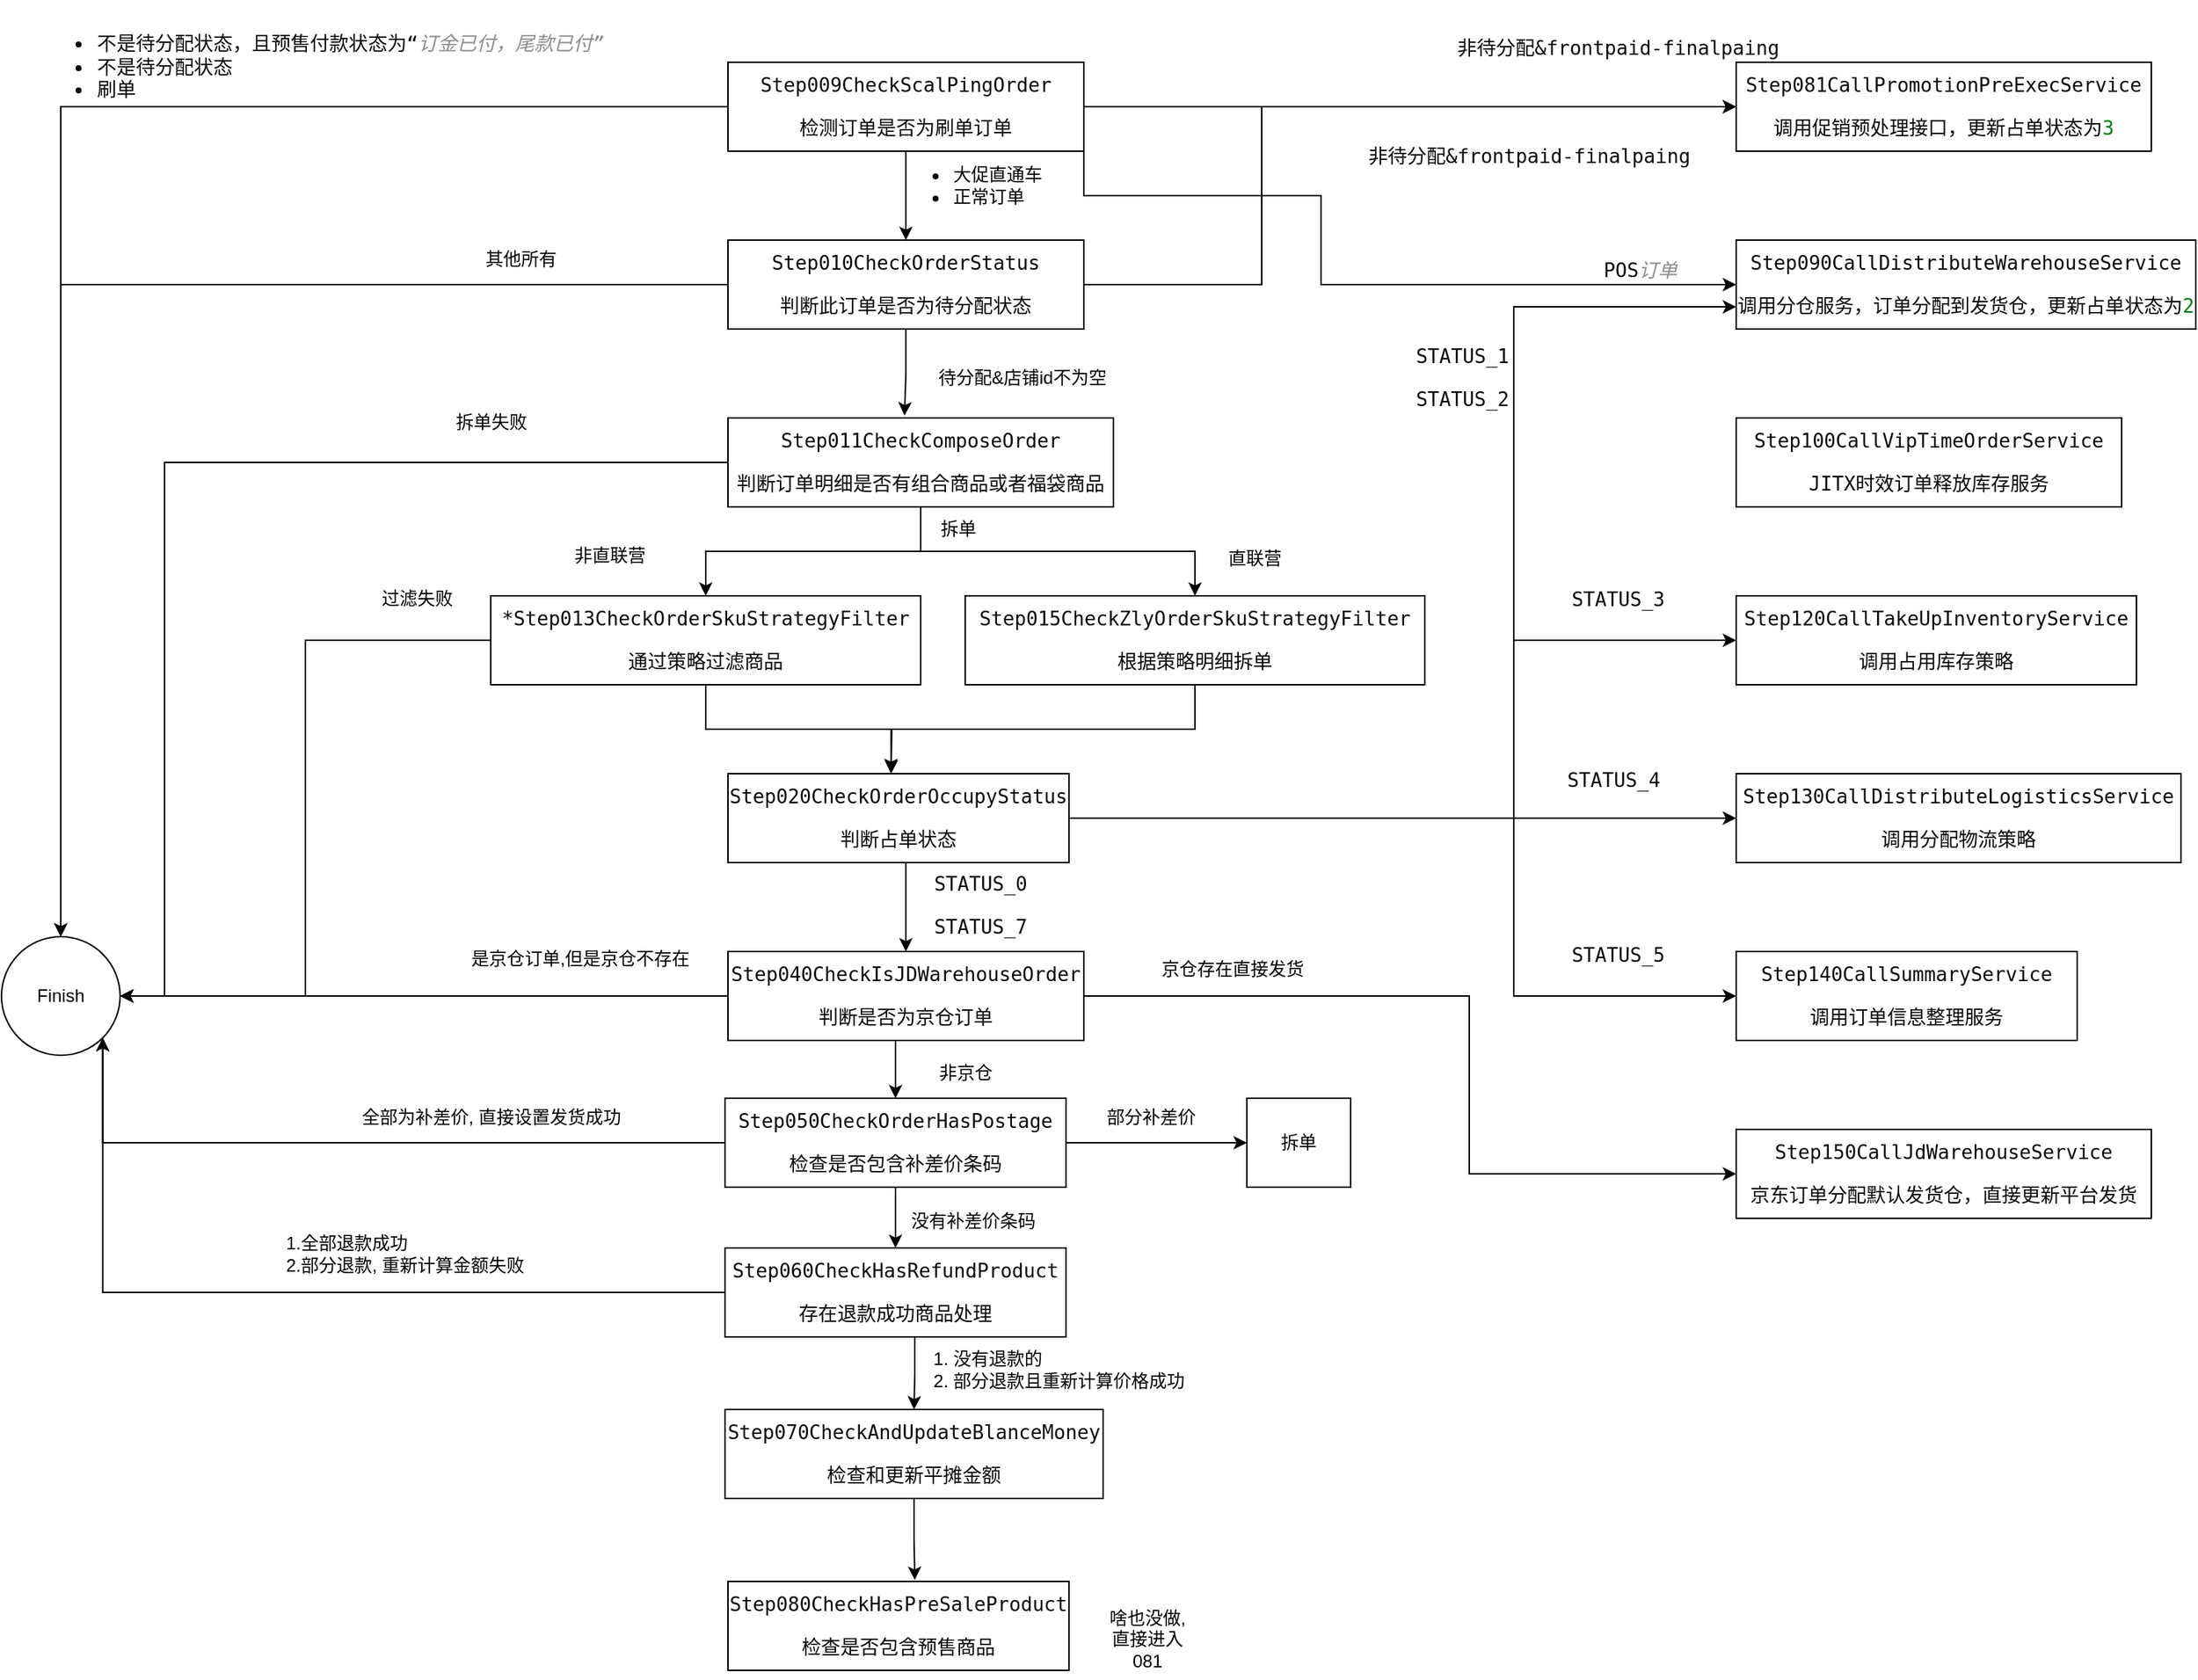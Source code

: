<mxfile version="22.1.0" type="github">
  <diagram name="第 1 页" id="529VRcp6ZxM3eGiWw4M4">
    <mxGraphModel dx="-1501" dy="654" grid="1" gridSize="10" guides="1" tooltips="1" connect="1" arrows="1" fold="1" page="1" pageScale="1" pageWidth="827" pageHeight="1169" math="0" shadow="0">
      <root>
        <mxCell id="0" />
        <mxCell id="1" parent="0" />
        <mxCell id="PfzJClhl6PwVmJwfCfgA-12" style="edgeStyle=orthogonalEdgeStyle;rounded=0;orthogonalLoop=1;jettySize=auto;html=1;exitX=1;exitY=0.5;exitDx=0;exitDy=0;" parent="1" source="PfzJClhl6PwVmJwfCfgA-1" target="PfzJClhl6PwVmJwfCfgA-8" edge="1">
          <mxGeometry relative="1" as="geometry" />
        </mxCell>
        <mxCell id="PfzJClhl6PwVmJwfCfgA-21" style="edgeStyle=orthogonalEdgeStyle;rounded=0;orthogonalLoop=1;jettySize=auto;html=1;exitX=0;exitY=0.5;exitDx=0;exitDy=0;" parent="1" source="PfzJClhl6PwVmJwfCfgA-1" target="PfzJClhl6PwVmJwfCfgA-20" edge="1">
          <mxGeometry relative="1" as="geometry" />
        </mxCell>
        <mxCell id="PfzJClhl6PwVmJwfCfgA-23" style="edgeStyle=orthogonalEdgeStyle;rounded=0;orthogonalLoop=1;jettySize=auto;html=1;exitX=0.5;exitY=1;exitDx=0;exitDy=0;entryX=0.5;entryY=0;entryDx=0;entryDy=0;" parent="1" source="PfzJClhl6PwVmJwfCfgA-1" target="PfzJClhl6PwVmJwfCfgA-11" edge="1">
          <mxGeometry relative="1" as="geometry" />
        </mxCell>
        <mxCell id="PfzJClhl6PwVmJwfCfgA-25" style="edgeStyle=orthogonalEdgeStyle;rounded=0;orthogonalLoop=1;jettySize=auto;html=1;exitX=1;exitY=0.5;exitDx=0;exitDy=0;entryX=0;entryY=0.5;entryDx=0;entryDy=0;" parent="1" source="PfzJClhl6PwVmJwfCfgA-1" target="PfzJClhl6PwVmJwfCfgA-7" edge="1">
          <mxGeometry relative="1" as="geometry">
            <Array as="points">
              <mxPoint x="3320" y="161" />
              <mxPoint x="3480" y="161" />
              <mxPoint x="3480" y="221" />
            </Array>
          </mxGeometry>
        </mxCell>
        <mxCell id="PfzJClhl6PwVmJwfCfgA-1" value="&lt;div style=&quot;background-color:#ffffff;color:#080808&quot;&gt;&lt;pre style=&quot;font-family:&#39;JetBrains Mono&#39;,monospace;font-size:9.8pt;&quot;&gt;Step009CheckScalPingOrder&lt;/pre&gt;&lt;pre style=&quot;font-family:&#39;JetBrains Mono&#39;,monospace;font-size:9.8pt;&quot;&gt;&lt;div&gt;&lt;pre style=&quot;font-family:&#39;Menlo-Regular&#39;,monospace;font-size:9.8pt;&quot;&gt;检测订单是否为刷单订单&lt;/pre&gt;&lt;/div&gt;&lt;/pre&gt;&lt;/div&gt;" style="rounded=0;whiteSpace=wrap;html=1;" parent="1" vertex="1">
          <mxGeometry x="3080" y="71" width="240" height="60" as="geometry" />
        </mxCell>
        <mxCell id="2yPNLdrWaPqpneKhmEIJ-2" style="edgeStyle=orthogonalEdgeStyle;rounded=0;orthogonalLoop=1;jettySize=auto;html=1;exitX=0.5;exitY=1;exitDx=0;exitDy=0;" edge="1" parent="1" source="PfzJClhl6PwVmJwfCfgA-2">
          <mxGeometry relative="1" as="geometry">
            <mxPoint x="3190" y="550" as="targetPoint" />
            <Array as="points">
              <mxPoint x="3395" y="521" />
              <mxPoint x="3190" y="521" />
            </Array>
          </mxGeometry>
        </mxCell>
        <mxCell id="PfzJClhl6PwVmJwfCfgA-2" value="&lt;div style=&quot;background-color:#ffffff;color:#080808&quot;&gt;&lt;pre style=&quot;font-family:&#39;JetBrains Mono&#39;,monospace;font-size:9.8pt;&quot;&gt;Step015CheckZlyOrderSkuStrategyFilter&lt;/pre&gt;&lt;pre style=&quot;font-family:&#39;JetBrains Mono&#39;,monospace;font-size:9.8pt;&quot;&gt;&lt;div&gt;&lt;pre style=&quot;font-family:&#39;Menlo-Regular&#39;,monospace;font-size:9.8pt;&quot;&gt;根据策略明细拆单&lt;/pre&gt;&lt;/div&gt;&lt;/pre&gt;&lt;/div&gt;" style="rounded=0;whiteSpace=wrap;html=1;" parent="1" vertex="1">
          <mxGeometry x="3240" y="431" width="310" height="60" as="geometry" />
        </mxCell>
        <mxCell id="2yPNLdrWaPqpneKhmEIJ-34" style="edgeStyle=orthogonalEdgeStyle;rounded=0;orthogonalLoop=1;jettySize=auto;html=1;exitX=0;exitY=0.5;exitDx=0;exitDy=0;entryX=1;entryY=1;entryDx=0;entryDy=0;" edge="1" parent="1" source="PfzJClhl6PwVmJwfCfgA-3" target="PfzJClhl6PwVmJwfCfgA-20">
          <mxGeometry relative="1" as="geometry" />
        </mxCell>
        <mxCell id="PfzJClhl6PwVmJwfCfgA-3" value="&lt;div style=&quot;background-color:#ffffff;color:#080808&quot;&gt;&lt;pre style=&quot;font-family:&#39;JetBrains Mono&#39;,monospace;font-size:9.8pt;&quot;&gt;Step060CheckHasRefundProduct&lt;/pre&gt;&lt;pre style=&quot;font-family:&#39;JetBrains Mono&#39;,monospace;font-size:9.8pt;&quot;&gt;&lt;div&gt;&lt;pre style=&quot;font-family:&#39;Menlo-Regular&#39;,monospace;font-size:9.8pt;&quot;&gt;存在退款成功商品处理&lt;/pre&gt;&lt;/div&gt;&lt;/pre&gt;&lt;/div&gt;" style="rounded=0;whiteSpace=wrap;html=1;" parent="1" vertex="1">
          <mxGeometry x="3078" y="871" width="230" height="60" as="geometry" />
        </mxCell>
        <mxCell id="PfzJClhl6PwVmJwfCfgA-4" value="&lt;div style=&quot;background-color:#ffffff;color:#080808&quot;&gt;&lt;pre style=&quot;font-family:&#39;JetBrains Mono&#39;,monospace;font-size:9.8pt;&quot;&gt;&lt;div&gt;&lt;pre style=&quot;font-family:&#39;JetBrains Mono&#39;,monospace;font-size:9.8pt;&quot;&gt;Step130CallDistributeLogisticsService&lt;/pre&gt;&lt;/div&gt;&lt;/pre&gt;&lt;pre style=&quot;font-family:&#39;JetBrains Mono&#39;,monospace;font-size:9.8pt;&quot;&gt;&lt;pre style=&quot;font-family:&#39;Menlo-Regular&#39;,monospace;font-size:9.8pt;&quot;&gt;&lt;div&gt;&lt;pre style=&quot;font-family:&#39;Menlo-Regular&#39;,monospace;font-size:9.8pt;&quot;&gt;调用分配物流策略&lt;/pre&gt;&lt;/div&gt;&lt;/pre&gt;&lt;/pre&gt;&lt;/div&gt;" style="rounded=0;whiteSpace=wrap;html=1;" parent="1" vertex="1">
          <mxGeometry x="3760" y="551" width="300" height="60" as="geometry" />
        </mxCell>
        <mxCell id="PfzJClhl6PwVmJwfCfgA-5" value="&lt;div style=&quot;background-color:#ffffff;color:#080808&quot;&gt;&lt;pre style=&quot;font-family:&#39;JetBrains Mono&#39;,monospace;font-size:9.8pt;&quot;&gt;&lt;div&gt;&lt;pre style=&quot;font-family:&#39;JetBrains Mono&#39;,monospace;font-size:9.8pt;&quot;&gt;Step120CallTakeUpInventoryService&lt;/pre&gt;&lt;/div&gt;&lt;/pre&gt;&lt;pre style=&quot;font-family:&#39;JetBrains Mono&#39;,monospace;font-size:9.8pt;&quot;&gt;&lt;pre style=&quot;font-family:&#39;Menlo-Regular&#39;,monospace;font-size:9.8pt;&quot;&gt;&lt;div&gt;&lt;pre style=&quot;font-family:&#39;Menlo-Regular&#39;,monospace;font-size:9.8pt;&quot;&gt;调用占用库存策略&lt;/pre&gt;&lt;/div&gt;&lt;/pre&gt;&lt;/pre&gt;&lt;/div&gt;" style="rounded=0;whiteSpace=wrap;html=1;" parent="1" vertex="1">
          <mxGeometry x="3760" y="431" width="270" height="60" as="geometry" />
        </mxCell>
        <mxCell id="PfzJClhl6PwVmJwfCfgA-6" value="&lt;div style=&quot;background-color: rgb(255, 255, 255);&quot;&gt;&lt;pre style=&quot;color: rgb(8, 8, 8); font-family: &amp;quot;JetBrains Mono&amp;quot;, monospace; font-size: 9.8pt;&quot;&gt;&lt;div&gt;&lt;pre style=&quot;font-family:&#39;JetBrains Mono&#39;,monospace;font-size:9.8pt;&quot;&gt;Step100CallVipTimeOrderService&lt;/pre&gt;&lt;/div&gt;&lt;/pre&gt;&lt;pre style=&quot;font-family: &amp;quot;JetBrains Mono&amp;quot;, monospace; font-size: 9.8pt;&quot;&gt;&lt;pre style=&quot;font-family: Menlo-Regular, monospace; font-size: 9.8pt;&quot;&gt;&lt;div style=&quot;&quot;&gt;&lt;pre style=&quot;font-family: &amp;quot;JetBrains Mono&amp;quot;, monospace; font-size: 9.8pt;&quot;&gt;&lt;font color=&quot;#080808&quot;&gt;JITX&lt;span style=&quot;font-family: Menlo-Regular, monospace;&quot;&gt;时效订单释放库存服务&lt;/span&gt;&lt;/font&gt;&lt;/pre&gt;&lt;/div&gt;&lt;/pre&gt;&lt;/pre&gt;&lt;/div&gt;" style="rounded=0;whiteSpace=wrap;html=1;" parent="1" vertex="1">
          <mxGeometry x="3760" y="311" width="260" height="60" as="geometry" />
        </mxCell>
        <mxCell id="PfzJClhl6PwVmJwfCfgA-7" value="&lt;div style=&quot;background-color:#ffffff;color:#080808&quot;&gt;&lt;pre style=&quot;font-family:&#39;JetBrains Mono&#39;,monospace;font-size:9.8pt;&quot;&gt;&lt;div&gt;&lt;pre style=&quot;font-family:&#39;JetBrains Mono&#39;,monospace;font-size:9.8pt;&quot;&gt;Step090CallDistributeWarehouseService&lt;/pre&gt;&lt;/div&gt;&lt;/pre&gt;&lt;pre style=&quot;font-family:&#39;JetBrains Mono&#39;,monospace;font-size:9.8pt;&quot;&gt;&lt;pre style=&quot;font-family:&#39;Menlo-Regular&#39;,monospace;font-size:9.8pt;&quot;&gt;&lt;div&gt;&lt;pre style=&quot;font-family:&#39;Menlo-Regular&#39;,monospace;font-size:9.8pt;&quot;&gt;调用分仓服务，订单分配到发货仓，更新占单状态为&lt;span style=&quot;color:#067d17;font-family:&#39;JetBrains Mono&#39;,monospace;&quot;&gt;2&lt;/span&gt;&lt;/pre&gt;&lt;/div&gt;&lt;/pre&gt;&lt;/pre&gt;&lt;/div&gt;" style="rounded=0;whiteSpace=wrap;html=1;" parent="1" vertex="1">
          <mxGeometry x="3760" y="191" width="310" height="60" as="geometry" />
        </mxCell>
        <mxCell id="PfzJClhl6PwVmJwfCfgA-8" value="&lt;div style=&quot;background-color:#ffffff;color:#080808&quot;&gt;&lt;pre style=&quot;font-family:&#39;JetBrains Mono&#39;,monospace;font-size:9.8pt;&quot;&gt;&lt;div&gt;&lt;pre style=&quot;font-family:&#39;JetBrains Mono&#39;,monospace;font-size:9.8pt;&quot;&gt;Step081CallPromotionPreExecService&lt;/pre&gt;&lt;/div&gt;&lt;/pre&gt;&lt;pre style=&quot;font-family:&#39;JetBrains Mono&#39;,monospace;font-size:9.8pt;&quot;&gt;&lt;pre style=&quot;font-family:&#39;Menlo-Regular&#39;,monospace;font-size:9.8pt;&quot;&gt;&lt;div&gt;&lt;pre style=&quot;font-family:&#39;Menlo-Regular&#39;,monospace;font-size:9.8pt;&quot;&gt;调用促销预处理接口，更新占单状态为&lt;span style=&quot;color:#067d17;font-family:&#39;JetBrains Mono&#39;,monospace;&quot;&gt;3&lt;/span&gt;&lt;/pre&gt;&lt;/div&gt;&lt;/pre&gt;&lt;/pre&gt;&lt;/div&gt;" style="rounded=0;whiteSpace=wrap;html=1;" parent="1" vertex="1">
          <mxGeometry x="3760" y="71" width="280" height="60" as="geometry" />
        </mxCell>
        <mxCell id="2yPNLdrWaPqpneKhmEIJ-1" style="edgeStyle=orthogonalEdgeStyle;rounded=0;orthogonalLoop=1;jettySize=auto;html=1;entryX=0.5;entryY=0;entryDx=0;entryDy=0;exitX=0.5;exitY=1;exitDx=0;exitDy=0;" edge="1" parent="1" source="PfzJClhl6PwVmJwfCfgA-9">
          <mxGeometry relative="1" as="geometry">
            <mxPoint x="3060" y="520" as="sourcePoint" />
            <mxPoint x="3190" y="551" as="targetPoint" />
          </mxGeometry>
        </mxCell>
        <mxCell id="2yPNLdrWaPqpneKhmEIJ-4" style="edgeStyle=orthogonalEdgeStyle;rounded=0;orthogonalLoop=1;jettySize=auto;html=1;exitX=0;exitY=0.5;exitDx=0;exitDy=0;entryX=1;entryY=0.5;entryDx=0;entryDy=0;" edge="1" parent="1" source="PfzJClhl6PwVmJwfCfgA-9" target="PfzJClhl6PwVmJwfCfgA-20">
          <mxGeometry relative="1" as="geometry" />
        </mxCell>
        <mxCell id="PfzJClhl6PwVmJwfCfgA-9" value="&lt;div style=&quot;background-color:#ffffff;color:#080808&quot;&gt;&lt;pre style=&quot;font-family:&#39;JetBrains Mono&#39;,monospace;font-size:9.8pt;&quot;&gt;&lt;div&gt;&lt;pre style=&quot;font-family:&#39;JetBrains Mono&#39;,monospace;font-size:9.8pt;&quot;&gt;*Step013CheckOrderSkuStrategyFilter&lt;/pre&gt;&lt;/div&gt;&lt;/pre&gt;&lt;pre style=&quot;font-family:&#39;JetBrains Mono&#39;,monospace;font-size:9.8pt;&quot;&gt;&lt;pre style=&quot;font-family:&#39;Menlo-Regular&#39;,monospace;font-size:9.8pt;&quot;&gt;&lt;div&gt;&lt;pre style=&quot;font-family:&#39;Menlo-Regular&#39;,monospace;font-size:9.8pt;&quot;&gt;通过策略过滤商品&lt;/pre&gt;&lt;/div&gt;&lt;/pre&gt;&lt;/pre&gt;&lt;/div&gt;" style="rounded=0;whiteSpace=wrap;html=1;" parent="1" vertex="1">
          <mxGeometry x="2920" y="431" width="290" height="60" as="geometry" />
        </mxCell>
        <mxCell id="PfzJClhl6PwVmJwfCfgA-36" style="edgeStyle=orthogonalEdgeStyle;rounded=0;orthogonalLoop=1;jettySize=auto;html=1;exitX=0.5;exitY=1;exitDx=0;exitDy=0;" parent="1" source="PfzJClhl6PwVmJwfCfgA-10" target="PfzJClhl6PwVmJwfCfgA-2" edge="1">
          <mxGeometry relative="1" as="geometry" />
        </mxCell>
        <mxCell id="PfzJClhl6PwVmJwfCfgA-37" style="edgeStyle=orthogonalEdgeStyle;rounded=0;orthogonalLoop=1;jettySize=auto;html=1;exitX=0.5;exitY=1;exitDx=0;exitDy=0;entryX=0.5;entryY=0;entryDx=0;entryDy=0;" parent="1" source="PfzJClhl6PwVmJwfCfgA-10" target="PfzJClhl6PwVmJwfCfgA-9" edge="1">
          <mxGeometry relative="1" as="geometry" />
        </mxCell>
        <mxCell id="PfzJClhl6PwVmJwfCfgA-41" style="edgeStyle=orthogonalEdgeStyle;rounded=0;orthogonalLoop=1;jettySize=auto;html=1;exitX=0;exitY=0.5;exitDx=0;exitDy=0;entryX=1;entryY=0.5;entryDx=0;entryDy=0;" parent="1" source="PfzJClhl6PwVmJwfCfgA-10" target="PfzJClhl6PwVmJwfCfgA-20" edge="1">
          <mxGeometry relative="1" as="geometry">
            <Array as="points">
              <mxPoint x="2700" y="341" />
              <mxPoint x="2700" y="701" />
            </Array>
          </mxGeometry>
        </mxCell>
        <mxCell id="PfzJClhl6PwVmJwfCfgA-10" value="&lt;div style=&quot;background-color:#ffffff;color:#080808&quot;&gt;&lt;pre style=&quot;font-family:&#39;JetBrains Mono&#39;,monospace;font-size:9.8pt;&quot;&gt;&lt;div&gt;&lt;pre style=&quot;font-family:&#39;JetBrains Mono&#39;,monospace;font-size:9.8pt;&quot;&gt;Step011CheckComposeOrder&lt;/pre&gt;&lt;/div&gt;&lt;/pre&gt;&lt;pre style=&quot;font-family:&#39;JetBrains Mono&#39;,monospace;font-size:9.8pt;&quot;&gt;&lt;pre style=&quot;font-family:&#39;Menlo-Regular&#39;,monospace;font-size:9.8pt;&quot;&gt;&lt;div&gt;&lt;pre style=&quot;font-family:&#39;Menlo-Regular&#39;,monospace;font-size:9.8pt;&quot;&gt;判断订单明细是否有组合商品或者福袋商品&lt;/pre&gt;&lt;/div&gt;&lt;/pre&gt;&lt;/pre&gt;&lt;/div&gt;" style="rounded=0;html=1;whiteSpace=wrap;" parent="1" vertex="1">
          <mxGeometry x="3080" y="311" width="260" height="60" as="geometry" />
        </mxCell>
        <mxCell id="PfzJClhl6PwVmJwfCfgA-34" style="edgeStyle=orthogonalEdgeStyle;rounded=0;orthogonalLoop=1;jettySize=auto;html=1;exitX=0;exitY=0.5;exitDx=0;exitDy=0;entryX=0.5;entryY=0;entryDx=0;entryDy=0;" parent="1" source="PfzJClhl6PwVmJwfCfgA-11" target="PfzJClhl6PwVmJwfCfgA-20" edge="1">
          <mxGeometry relative="1" as="geometry" />
        </mxCell>
        <mxCell id="PfzJClhl6PwVmJwfCfgA-43" style="edgeStyle=orthogonalEdgeStyle;rounded=0;orthogonalLoop=1;jettySize=auto;html=1;exitX=1;exitY=0.5;exitDx=0;exitDy=0;entryX=0;entryY=0.5;entryDx=0;entryDy=0;" parent="1" source="PfzJClhl6PwVmJwfCfgA-11" target="PfzJClhl6PwVmJwfCfgA-8" edge="1">
          <mxGeometry relative="1" as="geometry">
            <Array as="points">
              <mxPoint x="3440" y="221" />
              <mxPoint x="3440" y="101" />
            </Array>
          </mxGeometry>
        </mxCell>
        <mxCell id="PfzJClhl6PwVmJwfCfgA-11" value="&lt;div style=&quot;background-color:#ffffff;color:#080808&quot;&gt;&lt;pre style=&quot;font-family:&#39;JetBrains Mono&#39;,monospace;font-size:9.8pt;&quot;&gt;&lt;div&gt;&lt;pre style=&quot;font-family:&#39;JetBrains Mono&#39;,monospace;font-size:9.8pt;&quot;&gt;Step010CheckOrderStatus&lt;/pre&gt;&lt;/div&gt;&lt;/pre&gt;&lt;pre style=&quot;font-family:&#39;JetBrains Mono&#39;,monospace;font-size:9.8pt;&quot;&gt;&lt;pre style=&quot;font-family:&#39;Menlo-Regular&#39;,monospace;font-size:9.8pt;&quot;&gt;&lt;div&gt;&lt;pre style=&quot;font-family:&#39;Menlo-Regular&#39;,monospace;font-size:9.8pt;&quot;&gt;判断此订单是否为待分配状态&lt;/pre&gt;&lt;/div&gt;&lt;/pre&gt;&lt;/pre&gt;&lt;/div&gt;" style="rounded=0;whiteSpace=wrap;html=1;" parent="1" vertex="1">
          <mxGeometry x="3080" y="191" width="240" height="60" as="geometry" />
        </mxCell>
        <mxCell id="PfzJClhl6PwVmJwfCfgA-13" value="&lt;div style=&quot;background-color:#ffffff;color:#080808&quot;&gt;&lt;pre style=&quot;font-family:&#39;JetBrains Mono&#39;,monospace;font-size:9.8pt;&quot;&gt;&lt;div&gt;&lt;pre style=&quot;font-family:&#39;JetBrains Mono&#39;,monospace;font-size:9.8pt;&quot;&gt;Step070CheckAndUpdateBlanceMoney&lt;/pre&gt;&lt;/div&gt;&lt;/pre&gt;&lt;pre style=&quot;font-family:&#39;JetBrains Mono&#39;,monospace;font-size:9.8pt;&quot;&gt;&lt;pre style=&quot;font-family:&#39;Menlo-Regular&#39;,monospace;font-size:9.8pt;&quot;&gt;&lt;div&gt;&lt;pre style=&quot;font-family:&#39;Menlo-Regular&#39;,monospace;font-size:9.8pt;&quot;&gt;检查和更新平摊金额&lt;/pre&gt;&lt;/div&gt;&lt;/pre&gt;&lt;/pre&gt;&lt;/div&gt;" style="rounded=0;whiteSpace=wrap;html=1;" parent="1" vertex="1">
          <mxGeometry x="3078" y="980" width="255" height="60" as="geometry" />
        </mxCell>
        <mxCell id="2yPNLdrWaPqpneKhmEIJ-23" style="edgeStyle=orthogonalEdgeStyle;rounded=0;orthogonalLoop=1;jettySize=auto;html=1;exitX=0.5;exitY=1;exitDx=0;exitDy=0;entryX=0.5;entryY=0;entryDx=0;entryDy=0;" edge="1" parent="1" source="PfzJClhl6PwVmJwfCfgA-14" target="PfzJClhl6PwVmJwfCfgA-3">
          <mxGeometry relative="1" as="geometry" />
        </mxCell>
        <mxCell id="2yPNLdrWaPqpneKhmEIJ-25" style="edgeStyle=orthogonalEdgeStyle;rounded=0;orthogonalLoop=1;jettySize=auto;html=1;exitX=0;exitY=0.5;exitDx=0;exitDy=0;entryX=1;entryY=1;entryDx=0;entryDy=0;" edge="1" parent="1" source="PfzJClhl6PwVmJwfCfgA-14" target="PfzJClhl6PwVmJwfCfgA-20">
          <mxGeometry relative="1" as="geometry" />
        </mxCell>
        <mxCell id="2yPNLdrWaPqpneKhmEIJ-27" style="edgeStyle=orthogonalEdgeStyle;rounded=0;orthogonalLoop=1;jettySize=auto;html=1;exitX=1;exitY=0.5;exitDx=0;exitDy=0;" edge="1" parent="1" source="PfzJClhl6PwVmJwfCfgA-14">
          <mxGeometry relative="1" as="geometry">
            <mxPoint x="3430" y="800" as="targetPoint" />
          </mxGeometry>
        </mxCell>
        <mxCell id="PfzJClhl6PwVmJwfCfgA-14" value="&lt;div style=&quot;background-color:#ffffff;color:#080808&quot;&gt;&lt;pre style=&quot;font-family:&#39;JetBrains Mono&#39;,monospace;font-size:9.8pt;&quot;&gt;&lt;div&gt;&lt;pre style=&quot;font-family:&#39;JetBrains Mono&#39;,monospace;font-size:9.8pt;&quot;&gt;Step050CheckOrderHasPostage&lt;/pre&gt;&lt;/div&gt;&lt;/pre&gt;&lt;pre style=&quot;font-family:&#39;JetBrains Mono&#39;,monospace;font-size:9.8pt;&quot;&gt;&lt;pre style=&quot;font-family:&#39;Menlo-Regular&#39;,monospace;font-size:9.8pt;&quot;&gt;&lt;div&gt;&lt;pre style=&quot;font-family:&#39;Menlo-Regular&#39;,monospace;font-size:9.8pt;&quot;&gt;检查是否包含补差价条码&lt;/pre&gt;&lt;/div&gt;&lt;/pre&gt;&lt;/pre&gt;&lt;/div&gt;" style="rounded=0;whiteSpace=wrap;html=1;" parent="1" vertex="1">
          <mxGeometry x="3078" y="770" width="230" height="60" as="geometry" />
        </mxCell>
        <mxCell id="2yPNLdrWaPqpneKhmEIJ-17" style="edgeStyle=orthogonalEdgeStyle;rounded=0;orthogonalLoop=1;jettySize=auto;html=1;exitX=0;exitY=0.5;exitDx=0;exitDy=0;entryX=1;entryY=0.5;entryDx=0;entryDy=0;" edge="1" parent="1" source="PfzJClhl6PwVmJwfCfgA-15" target="PfzJClhl6PwVmJwfCfgA-20">
          <mxGeometry relative="1" as="geometry" />
        </mxCell>
        <mxCell id="2yPNLdrWaPqpneKhmEIJ-19" style="edgeStyle=orthogonalEdgeStyle;rounded=0;orthogonalLoop=1;jettySize=auto;html=1;exitX=1;exitY=0.5;exitDx=0;exitDy=0;entryX=0;entryY=0.5;entryDx=0;entryDy=0;" edge="1" parent="1" source="PfzJClhl6PwVmJwfCfgA-15" target="PfzJClhl6PwVmJwfCfgA-17">
          <mxGeometry relative="1" as="geometry">
            <Array as="points">
              <mxPoint x="3580" y="701" />
              <mxPoint x="3580" y="821" />
            </Array>
          </mxGeometry>
        </mxCell>
        <mxCell id="2yPNLdrWaPqpneKhmEIJ-21" style="edgeStyle=orthogonalEdgeStyle;rounded=0;orthogonalLoop=1;jettySize=auto;html=1;exitX=0.5;exitY=1;exitDx=0;exitDy=0;entryX=0.5;entryY=0;entryDx=0;entryDy=0;" edge="1" parent="1" source="PfzJClhl6PwVmJwfCfgA-15" target="PfzJClhl6PwVmJwfCfgA-14">
          <mxGeometry relative="1" as="geometry" />
        </mxCell>
        <mxCell id="PfzJClhl6PwVmJwfCfgA-15" value="&lt;div style=&quot;background-color:#ffffff;color:#080808&quot;&gt;&lt;pre style=&quot;font-family:&#39;JetBrains Mono&#39;,monospace;font-size:9.8pt;&quot;&gt;Step040CheckIsJDWarehouseOrder&lt;/pre&gt;&lt;pre style=&quot;font-family:&#39;JetBrains Mono&#39;,monospace;font-size:9.8pt;&quot;&gt;&lt;div&gt;&lt;pre style=&quot;font-family:&#39;Menlo-Regular&#39;,monospace;font-size:9.8pt;&quot;&gt;判断是否为京仓订单&lt;/pre&gt;&lt;/div&gt;&lt;/pre&gt;&lt;/div&gt;" style="rounded=0;whiteSpace=wrap;html=1;" parent="1" vertex="1">
          <mxGeometry x="3080" y="671" width="240" height="60" as="geometry" />
        </mxCell>
        <mxCell id="2yPNLdrWaPqpneKhmEIJ-7" style="edgeStyle=orthogonalEdgeStyle;rounded=0;orthogonalLoop=1;jettySize=auto;html=1;exitX=0.5;exitY=1;exitDx=0;exitDy=0;" edge="1" parent="1" source="PfzJClhl6PwVmJwfCfgA-16" target="PfzJClhl6PwVmJwfCfgA-15">
          <mxGeometry relative="1" as="geometry">
            <Array as="points">
              <mxPoint x="3200" y="611" />
            </Array>
          </mxGeometry>
        </mxCell>
        <mxCell id="2yPNLdrWaPqpneKhmEIJ-9" style="edgeStyle=orthogonalEdgeStyle;rounded=0;orthogonalLoop=1;jettySize=auto;html=1;exitX=1;exitY=0.5;exitDx=0;exitDy=0;entryX=0;entryY=0.75;entryDx=0;entryDy=0;" edge="1" parent="1" source="PfzJClhl6PwVmJwfCfgA-16" target="PfzJClhl6PwVmJwfCfgA-7">
          <mxGeometry relative="1" as="geometry">
            <Array as="points">
              <mxPoint x="3610" y="581" />
              <mxPoint x="3610" y="236" />
            </Array>
          </mxGeometry>
        </mxCell>
        <mxCell id="2yPNLdrWaPqpneKhmEIJ-11" style="edgeStyle=orthogonalEdgeStyle;rounded=0;orthogonalLoop=1;jettySize=auto;html=1;exitX=1;exitY=0.5;exitDx=0;exitDy=0;entryX=0;entryY=0.5;entryDx=0;entryDy=0;" edge="1" parent="1" source="PfzJClhl6PwVmJwfCfgA-16" target="PfzJClhl6PwVmJwfCfgA-5">
          <mxGeometry relative="1" as="geometry">
            <Array as="points">
              <mxPoint x="3610" y="581" />
              <mxPoint x="3610" y="461" />
            </Array>
          </mxGeometry>
        </mxCell>
        <mxCell id="2yPNLdrWaPqpneKhmEIJ-12" style="edgeStyle=orthogonalEdgeStyle;rounded=0;orthogonalLoop=1;jettySize=auto;html=1;exitX=1;exitY=0.5;exitDx=0;exitDy=0;" edge="1" parent="1" source="PfzJClhl6PwVmJwfCfgA-16" target="PfzJClhl6PwVmJwfCfgA-4">
          <mxGeometry relative="1" as="geometry" />
        </mxCell>
        <mxCell id="2yPNLdrWaPqpneKhmEIJ-13" style="edgeStyle=orthogonalEdgeStyle;rounded=0;orthogonalLoop=1;jettySize=auto;html=1;exitX=1;exitY=0.5;exitDx=0;exitDy=0;entryX=0;entryY=0.5;entryDx=0;entryDy=0;" edge="1" parent="1" source="PfzJClhl6PwVmJwfCfgA-16" target="PfzJClhl6PwVmJwfCfgA-18">
          <mxGeometry relative="1" as="geometry">
            <Array as="points">
              <mxPoint x="3610" y="581" />
              <mxPoint x="3610" y="701" />
            </Array>
          </mxGeometry>
        </mxCell>
        <mxCell id="PfzJClhl6PwVmJwfCfgA-16" value="&lt;div style=&quot;background-color:#ffffff;color:#080808&quot;&gt;&lt;pre style=&quot;font-family:&#39;JetBrains Mono&#39;,monospace;font-size:9.8pt;&quot;&gt;&lt;div&gt;&lt;pre style=&quot;font-family:&#39;JetBrains Mono&#39;,monospace;font-size:9.8pt;&quot;&gt;Step020CheckOrderOccupyStatus&lt;/pre&gt;&lt;/div&gt;&lt;/pre&gt;&lt;pre style=&quot;font-family:&#39;JetBrains Mono&#39;,monospace;font-size:9.8pt;&quot;&gt;&lt;div&gt;&lt;pre style=&quot;font-family:&#39;Menlo-Regular&#39;,monospace;font-size:9.8pt;&quot;&gt;判断占单状态&lt;/pre&gt;&lt;/div&gt;&lt;/pre&gt;&lt;/div&gt;" style="rounded=0;whiteSpace=wrap;html=1;" parent="1" vertex="1">
          <mxGeometry x="3080" y="551" width="230" height="60" as="geometry" />
        </mxCell>
        <mxCell id="PfzJClhl6PwVmJwfCfgA-17" value="&lt;div style=&quot;background-color:#ffffff;color:#080808&quot;&gt;&lt;pre style=&quot;font-family:&#39;JetBrains Mono&#39;,monospace;font-size:9.8pt;&quot;&gt;&lt;div&gt;&lt;pre style=&quot;font-family:&#39;JetBrains Mono&#39;,monospace;font-size:9.8pt;&quot;&gt;Step150CallJdWarehouseService&lt;/pre&gt;&lt;/div&gt;&lt;/pre&gt;&lt;pre style=&quot;font-family:&#39;JetBrains Mono&#39;,monospace;font-size:9.8pt;&quot;&gt;&lt;pre style=&quot;font-family:&#39;Menlo-Regular&#39;,monospace;font-size:9.8pt;&quot;&gt;&lt;div&gt;&lt;pre style=&quot;font-family:&#39;Menlo-Regular&#39;,monospace;font-size:9.8pt;&quot;&gt;京东订单分配默认发货仓，直接更新平台发货&lt;/pre&gt;&lt;/div&gt;&lt;/pre&gt;&lt;/pre&gt;&lt;/div&gt;" style="rounded=0;whiteSpace=wrap;html=1;" parent="1" vertex="1">
          <mxGeometry x="3760" y="791" width="280" height="60" as="geometry" />
        </mxCell>
        <mxCell id="PfzJClhl6PwVmJwfCfgA-18" value="&lt;div style=&quot;background-color:#ffffff;color:#080808&quot;&gt;&lt;pre style=&quot;font-family:&#39;JetBrains Mono&#39;,monospace;font-size:9.8pt;&quot;&gt;&lt;div&gt;&lt;pre style=&quot;font-family:&#39;JetBrains Mono&#39;,monospace;font-size:9.8pt;&quot;&gt;Step140CallSummaryService&lt;/pre&gt;&lt;/div&gt;&lt;/pre&gt;&lt;pre style=&quot;font-family:&#39;JetBrains Mono&#39;,monospace;font-size:9.8pt;&quot;&gt;&lt;pre style=&quot;font-family:&#39;Menlo-Regular&#39;,monospace;font-size:9.8pt;&quot;&gt;&lt;div&gt;&lt;pre style=&quot;font-family:&#39;Menlo-Regular&#39;,monospace;font-size:9.8pt;&quot;&gt;调用订单信息整理服务&lt;/pre&gt;&lt;/div&gt;&lt;/pre&gt;&lt;/pre&gt;&lt;/div&gt;" style="rounded=0;whiteSpace=wrap;html=1;" parent="1" vertex="1">
          <mxGeometry x="3760" y="671" width="230" height="60" as="geometry" />
        </mxCell>
        <mxCell id="PfzJClhl6PwVmJwfCfgA-19" value="&lt;div style=&quot;background-color:#ffffff;color:#080808&quot;&gt;&lt;pre style=&quot;font-family:&#39;Menlo-Regular&#39;,monospace;font-size:9.8pt;&quot;&gt;&lt;pre style=&quot;border-color: var(--border-color); font-family: Menlo-Regular, monospace; font-size: 9.8pt;&quot;&gt;非待分配&amp;amp;frontpaid-finalpaing&lt;/pre&gt;&lt;/pre&gt;&lt;/div&gt;" style="text;html=1;align=center;verticalAlign=middle;resizable=0;points=[];autosize=1;strokeColor=none;fillColor=none;" parent="1" vertex="1">
          <mxGeometry x="3560" y="31" width="240" height="60" as="geometry" />
        </mxCell>
        <mxCell id="PfzJClhl6PwVmJwfCfgA-20" value="Finish" style="ellipse;whiteSpace=wrap;html=1;aspect=fixed;" parent="1" vertex="1">
          <mxGeometry x="2590" y="661" width="80" height="80" as="geometry" />
        </mxCell>
        <mxCell id="PfzJClhl6PwVmJwfCfgA-22" value="&lt;pre style=&quot;border-color: var(--border-color); color: rgb(8, 8, 8); font-family: Menlo-Regular, monospace; font-size: 9.8pt;&quot;&gt;&lt;ul&gt;&lt;li&gt;不是待分配状态，且预售付款状态为“&lt;span style=&quot;border-color: var(--border-color); color: rgb(140, 140, 140); font-style: italic;&quot;&gt;订金已付，尾款已付&lt;/span&gt;&lt;span style=&quot;border-color: var(--border-color); color: rgb(140, 140, 140); font-style: italic; font-family: &amp;quot;JetBrains Mono&amp;quot;, monospace;&quot;&gt;”&lt;/span&gt;&lt;/li&gt;&lt;li style=&quot;text-align: left;&quot;&gt;不是待分配状态&lt;/li&gt;&lt;li style=&quot;text-align: left;&quot;&gt;刷单&lt;/li&gt;&lt;/ul&gt;&lt;/pre&gt;" style="text;html=1;align=center;verticalAlign=middle;resizable=0;points=[];autosize=1;strokeColor=none;fillColor=none;" parent="1" vertex="1">
          <mxGeometry x="2600" y="29" width="410" height="90" as="geometry" />
        </mxCell>
        <mxCell id="PfzJClhl6PwVmJwfCfgA-24" value="&lt;ul&gt;&lt;li&gt;大促直通车&lt;/li&gt;&lt;li&gt;正常订单&lt;/li&gt;&lt;/ul&gt;" style="text;html=1;align=left;verticalAlign=middle;resizable=0;points=[];autosize=1;strokeColor=none;fillColor=none;" parent="1" vertex="1">
          <mxGeometry x="3190" y="119" width="120" height="70" as="geometry" />
        </mxCell>
        <mxCell id="PfzJClhl6PwVmJwfCfgA-26" value="&lt;div style=&quot;background-color: rgb(255, 255, 255); color: rgb(8, 8, 8);&quot;&gt;&lt;pre style=&quot;font-family:&#39;JetBrains Mono&#39;,monospace;font-size:9.8pt;&quot;&gt;POS&lt;span style=&quot;color:#8c8c8c;font-style:italic;font-family:&#39;Menlo-Regular&#39;,monospace;&quot;&gt;订单&lt;/span&gt;&lt;/pre&gt;&lt;/div&gt;" style="text;html=1;align=center;verticalAlign=middle;resizable=0;points=[];autosize=1;strokeColor=none;fillColor=none;" parent="1" vertex="1">
          <mxGeometry x="3660" y="181" width="70" height="60" as="geometry" />
        </mxCell>
        <mxCell id="PfzJClhl6PwVmJwfCfgA-27" style="edgeStyle=orthogonalEdgeStyle;rounded=0;orthogonalLoop=1;jettySize=auto;html=1;exitX=0.5;exitY=1;exitDx=0;exitDy=0;entryX=0.458;entryY=-0.028;entryDx=0;entryDy=0;entryPerimeter=0;" parent="1" source="PfzJClhl6PwVmJwfCfgA-11" target="PfzJClhl6PwVmJwfCfgA-10" edge="1">
          <mxGeometry relative="1" as="geometry" />
        </mxCell>
        <mxCell id="PfzJClhl6PwVmJwfCfgA-28" value="&lt;span style=&quot;background-color: initial;&quot;&gt;待分配&amp;amp;店铺id不为空&lt;/span&gt;" style="text;html=1;align=left;verticalAlign=middle;resizable=0;points=[];autosize=1;strokeColor=none;fillColor=none;" parent="1" vertex="1">
          <mxGeometry x="3220" y="269" width="140" height="30" as="geometry" />
        </mxCell>
        <mxCell id="PfzJClhl6PwVmJwfCfgA-33" value="&lt;div style=&quot;background-color:#ffffff;color:#080808&quot;&gt;&lt;pre style=&quot;font-family:&#39;Menlo-Regular&#39;,monospace;font-size:9.8pt;&quot;&gt;非待分配&amp;amp;frontpaid-finalpaing&lt;/pre&gt;&lt;/div&gt;" style="text;html=1;align=center;verticalAlign=middle;resizable=0;points=[];autosize=1;strokeColor=none;fillColor=none;" parent="1" vertex="1">
          <mxGeometry x="3500" y="104" width="240" height="60" as="geometry" />
        </mxCell>
        <mxCell id="PfzJClhl6PwVmJwfCfgA-35" value="其他所有" style="text;html=1;align=center;verticalAlign=middle;resizable=0;points=[];autosize=1;strokeColor=none;fillColor=none;" parent="1" vertex="1">
          <mxGeometry x="2905" y="189" width="70" height="30" as="geometry" />
        </mxCell>
        <mxCell id="PfzJClhl6PwVmJwfCfgA-38" value="非直联营" style="text;html=1;align=center;verticalAlign=middle;resizable=0;points=[];autosize=1;strokeColor=none;fillColor=none;" parent="1" vertex="1">
          <mxGeometry x="2965" y="389" width="70" height="30" as="geometry" />
        </mxCell>
        <mxCell id="PfzJClhl6PwVmJwfCfgA-39" value="直联营" style="text;html=1;align=center;verticalAlign=middle;resizable=0;points=[];autosize=1;strokeColor=none;fillColor=none;" parent="1" vertex="1">
          <mxGeometry x="3405" y="391" width="60" height="30" as="geometry" />
        </mxCell>
        <mxCell id="PfzJClhl6PwVmJwfCfgA-40" value="拆单" style="text;html=1;align=center;verticalAlign=middle;resizable=0;points=[];autosize=1;strokeColor=none;fillColor=none;" parent="1" vertex="1">
          <mxGeometry x="3210" y="371" width="50" height="30" as="geometry" />
        </mxCell>
        <mxCell id="PfzJClhl6PwVmJwfCfgA-42" value="拆单失败" style="text;html=1;align=center;verticalAlign=middle;resizable=0;points=[];autosize=1;strokeColor=none;fillColor=none;" parent="1" vertex="1">
          <mxGeometry x="2885" y="299" width="70" height="30" as="geometry" />
        </mxCell>
        <mxCell id="PfzJClhl6PwVmJwfCfgA-44" value="&lt;div style=&quot;background-color:#ffffff;color:#080808&quot;&gt;&lt;pre style=&quot;font-family:&#39;JetBrains Mono&#39;,monospace;font-size:9.8pt;&quot;&gt;&lt;pre style=&quot;font-family:&#39;JetBrains Mono&#39;,monospace;font-size:9.8pt;&quot;&gt;&lt;div&gt;&lt;pre style=&quot;font-family:&#39;JetBrains Mono&#39;,monospace;font-size:9.8pt;&quot;&gt;Step080CheckHasPreSaleProduct&lt;/pre&gt;&lt;/div&gt;&lt;/pre&gt;&lt;/pre&gt;&lt;pre style=&quot;font-family:&#39;JetBrains Mono&#39;,monospace;font-size:9.8pt;&quot;&gt;&lt;pre style=&quot;font-family:&#39;Menlo-Regular&#39;,monospace;font-size:9.8pt;&quot;&gt;&lt;pre style=&quot;font-family:&#39;Menlo-Regular&#39;,monospace;font-size:9.8pt;&quot;&gt;&lt;div&gt;&lt;pre style=&quot;font-family:&#39;Menlo-Regular&#39;,monospace;font-size:9.8pt;&quot;&gt;检查是否包含预售商品&lt;/pre&gt;&lt;/div&gt;&lt;/pre&gt;&lt;/pre&gt;&lt;/pre&gt;&lt;/div&gt;" style="rounded=0;whiteSpace=wrap;html=1;" parent="1" vertex="1">
          <mxGeometry x="3080" y="1096" width="230" height="60" as="geometry" />
        </mxCell>
        <mxCell id="2yPNLdrWaPqpneKhmEIJ-5" value="过滤失败" style="text;html=1;align=center;verticalAlign=middle;resizable=0;points=[];autosize=1;strokeColor=none;fillColor=none;" vertex="1" parent="1">
          <mxGeometry x="2835" y="418" width="70" height="30" as="geometry" />
        </mxCell>
        <mxCell id="2yPNLdrWaPqpneKhmEIJ-8" value="&lt;div style=&quot;background-color:#ffffff;color:#080808&quot;&gt;&lt;pre style=&quot;font-family:&#39;JetBrains Mono&#39;,monospace;font-size:9.8pt;&quot;&gt;&lt;span style=&quot;font-size: 9.8pt;&quot;&gt;STATUS_0&lt;/span&gt;&lt;br&gt;&lt;/pre&gt;&lt;pre style=&quot;font-family:&#39;JetBrains Mono&#39;,monospace;font-size:9.8pt;&quot;&gt;&lt;div&gt;&lt;pre style=&quot;font-family:&#39;JetBrains Mono&#39;,monospace;font-size:9.8pt;&quot;&gt;STATUS_7&lt;/pre&gt;&lt;/div&gt;&lt;/pre&gt;&lt;/div&gt;" style="text;html=1;align=center;verticalAlign=middle;resizable=0;points=[];autosize=1;strokeColor=none;fillColor=none;" vertex="1" parent="1">
          <mxGeometry x="3205" y="600" width="90" height="80" as="geometry" />
        </mxCell>
        <mxCell id="2yPNLdrWaPqpneKhmEIJ-10" value="&lt;div style=&quot;background-color:#ffffff;color:#080808&quot;&gt;&lt;pre style=&quot;font-family:&#39;JetBrains Mono&#39;,monospace;font-size:9.8pt;&quot;&gt;STATUS_1&lt;/pre&gt;&lt;pre style=&quot;font-family:&#39;JetBrains Mono&#39;,monospace;font-size:9.8pt;&quot;&gt;&lt;div&gt;&lt;pre style=&quot;font-family:&#39;JetBrains Mono&#39;,monospace;font-size:9.8pt;&quot;&gt;STATUS_2&lt;/pre&gt;&lt;/div&gt;&lt;/pre&gt;&lt;/div&gt;" style="text;html=1;align=center;verticalAlign=middle;resizable=0;points=[];autosize=1;strokeColor=none;fillColor=none;" vertex="1" parent="1">
          <mxGeometry x="3530" y="244" width="90" height="80" as="geometry" />
        </mxCell>
        <mxCell id="2yPNLdrWaPqpneKhmEIJ-14" value="&lt;div style=&quot;background-color:#ffffff;color:#080808&quot;&gt;&lt;pre style=&quot;font-family:&#39;JetBrains Mono&#39;,monospace;font-size:9.8pt;&quot;&gt;STATUS_3&lt;/pre&gt;&lt;/div&gt;" style="text;html=1;align=center;verticalAlign=middle;resizable=0;points=[];autosize=1;strokeColor=none;fillColor=none;" vertex="1" parent="1">
          <mxGeometry x="3635" y="403" width="90" height="60" as="geometry" />
        </mxCell>
        <mxCell id="2yPNLdrWaPqpneKhmEIJ-15" value="&lt;div style=&quot;background-color:#ffffff;color:#080808&quot;&gt;&lt;pre style=&quot;font-family:&#39;JetBrains Mono&#39;,monospace;font-size:9.8pt;&quot;&gt;STATUS_4&lt;/pre&gt;&lt;/div&gt;" style="text;html=1;align=center;verticalAlign=middle;resizable=0;points=[];autosize=1;strokeColor=none;fillColor=none;" vertex="1" parent="1">
          <mxGeometry x="3632" y="524.5" width="90" height="60" as="geometry" />
        </mxCell>
        <mxCell id="2yPNLdrWaPqpneKhmEIJ-16" value="&lt;div style=&quot;background-color:#ffffff;color:#080808&quot;&gt;&lt;pre style=&quot;font-family:&#39;JetBrains Mono&#39;,monospace;font-size:9.8pt;&quot;&gt;STATUS_5&lt;/pre&gt;&lt;/div&gt;" style="text;html=1;align=center;verticalAlign=middle;resizable=0;points=[];autosize=1;strokeColor=none;fillColor=none;" vertex="1" parent="1">
          <mxGeometry x="3635" y="643" width="90" height="60" as="geometry" />
        </mxCell>
        <mxCell id="2yPNLdrWaPqpneKhmEIJ-18" value="是京仓订单,但是京仓不存在" style="text;html=1;align=center;verticalAlign=middle;resizable=0;points=[];autosize=1;strokeColor=none;fillColor=none;" vertex="1" parent="1">
          <mxGeometry x="2895" y="661" width="170" height="30" as="geometry" />
        </mxCell>
        <mxCell id="2yPNLdrWaPqpneKhmEIJ-20" value="京仓存在直接发货" style="text;html=1;align=center;verticalAlign=middle;resizable=0;points=[];autosize=1;strokeColor=none;fillColor=none;" vertex="1" parent="1">
          <mxGeometry x="3360" y="668" width="120" height="30" as="geometry" />
        </mxCell>
        <mxCell id="2yPNLdrWaPqpneKhmEIJ-22" value="非京仓" style="text;html=1;align=center;verticalAlign=middle;resizable=0;points=[];autosize=1;strokeColor=none;fillColor=none;" vertex="1" parent="1">
          <mxGeometry x="3210" y="738" width="60" height="30" as="geometry" />
        </mxCell>
        <mxCell id="2yPNLdrWaPqpneKhmEIJ-24" value="没有补差价条码" style="text;html=1;align=center;verticalAlign=middle;resizable=0;points=[];autosize=1;strokeColor=none;fillColor=none;" vertex="1" parent="1">
          <mxGeometry x="3190" y="838" width="110" height="30" as="geometry" />
        </mxCell>
        <mxCell id="2yPNLdrWaPqpneKhmEIJ-26" value="全部为补差价, 直接设置发货成功" style="text;html=1;align=center;verticalAlign=middle;resizable=0;points=[];autosize=1;strokeColor=none;fillColor=none;" vertex="1" parent="1">
          <mxGeometry x="2820" y="768" width="200" height="30" as="geometry" />
        </mxCell>
        <mxCell id="2yPNLdrWaPqpneKhmEIJ-28" value="部分补差价" style="text;html=1;align=center;verticalAlign=middle;resizable=0;points=[];autosize=1;strokeColor=none;fillColor=none;" vertex="1" parent="1">
          <mxGeometry x="3325" y="768" width="80" height="30" as="geometry" />
        </mxCell>
        <mxCell id="2yPNLdrWaPqpneKhmEIJ-33" value="拆单" style="rounded=0;whiteSpace=wrap;html=1;" vertex="1" parent="1">
          <mxGeometry x="3430" y="770" width="70" height="60" as="geometry" />
        </mxCell>
        <mxCell id="2yPNLdrWaPqpneKhmEIJ-35" value="1.全部退款成功&lt;br&gt;&lt;div style=&quot;&quot;&gt;&lt;span style=&quot;background-color: initial;&quot;&gt;2.部分退款, 重新计算金额失败&lt;/span&gt;&lt;/div&gt;" style="text;html=1;align=left;verticalAlign=middle;resizable=0;points=[];autosize=1;strokeColor=none;fillColor=none;" vertex="1" parent="1">
          <mxGeometry x="2780" y="855" width="180" height="40" as="geometry" />
        </mxCell>
        <mxCell id="2yPNLdrWaPqpneKhmEIJ-36" style="edgeStyle=orthogonalEdgeStyle;rounded=0;orthogonalLoop=1;jettySize=auto;html=1;exitX=0.5;exitY=1;exitDx=0;exitDy=0;entryX=0.5;entryY=0;entryDx=0;entryDy=0;" edge="1" parent="1" source="PfzJClhl6PwVmJwfCfgA-3" target="PfzJClhl6PwVmJwfCfgA-13">
          <mxGeometry relative="1" as="geometry">
            <Array as="points">
              <mxPoint x="3206" y="931" />
              <mxPoint x="3206" y="956" />
            </Array>
          </mxGeometry>
        </mxCell>
        <mxCell id="2yPNLdrWaPqpneKhmEIJ-37" value="&lt;ol&gt;&lt;li&gt;没有退款的&lt;/li&gt;&lt;li&gt;部分退款且重新计算价格成功&lt;/li&gt;&lt;/ol&gt;" style="text;html=1;align=left;verticalAlign=middle;resizable=0;points=[];autosize=1;strokeColor=none;fillColor=none;" vertex="1" parent="1">
          <mxGeometry x="3190" y="918" width="220" height="70" as="geometry" />
        </mxCell>
        <mxCell id="2yPNLdrWaPqpneKhmEIJ-38" value="啥也没做, 直接进入081" style="text;html=1;strokeColor=none;fillColor=none;align=center;verticalAlign=middle;whiteSpace=wrap;rounded=0;" vertex="1" parent="1">
          <mxGeometry x="3333" y="1120" width="60" height="30" as="geometry" />
        </mxCell>
        <mxCell id="2yPNLdrWaPqpneKhmEIJ-39" style="edgeStyle=orthogonalEdgeStyle;rounded=0;orthogonalLoop=1;jettySize=auto;html=1;exitX=0.5;exitY=1;exitDx=0;exitDy=0;entryX=0.548;entryY=-0.017;entryDx=0;entryDy=0;entryPerimeter=0;" edge="1" parent="1" source="PfzJClhl6PwVmJwfCfgA-13" target="PfzJClhl6PwVmJwfCfgA-44">
          <mxGeometry relative="1" as="geometry" />
        </mxCell>
      </root>
    </mxGraphModel>
  </diagram>
</mxfile>
